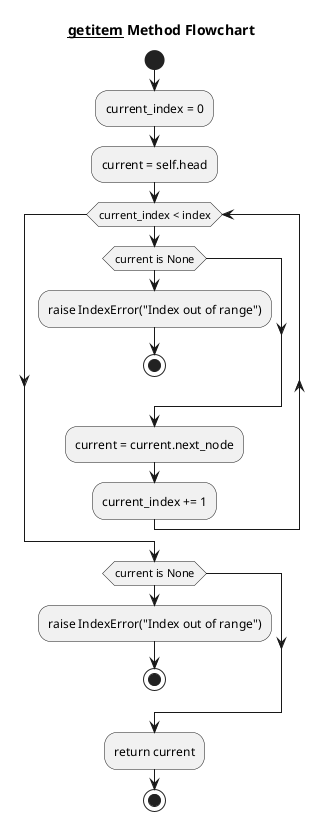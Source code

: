 @startuml
title __getitem__ Method Flowchart

start
:current_index = 0;
:current = self.head;
while (current_index < index)
  if (current is None)
    :raise IndexError("Index out of range");
    stop
  endif
  :current = current.next_node;
  :current_index += 1;
endwhile

if (current is None)
  :raise IndexError("Index out of range");
  stop
endif

:return current;
stop
@enduml
